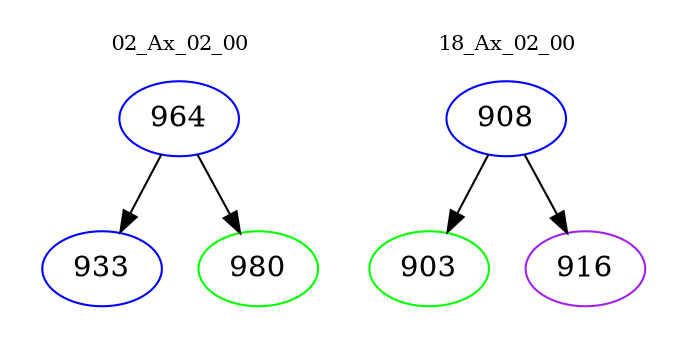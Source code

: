 digraph{
subgraph cluster_0 {
color = white
label = "02_Ax_02_00";
fontsize=10;
T0_964 [label="964", color="blue"]
T0_964 -> T0_933 [color="black"]
T0_933 [label="933", color="blue"]
T0_964 -> T0_980 [color="black"]
T0_980 [label="980", color="green"]
}
subgraph cluster_1 {
color = white
label = "18_Ax_02_00";
fontsize=10;
T1_908 [label="908", color="blue"]
T1_908 -> T1_903 [color="black"]
T1_903 [label="903", color="green"]
T1_908 -> T1_916 [color="black"]
T1_916 [label="916", color="purple"]
}
}
